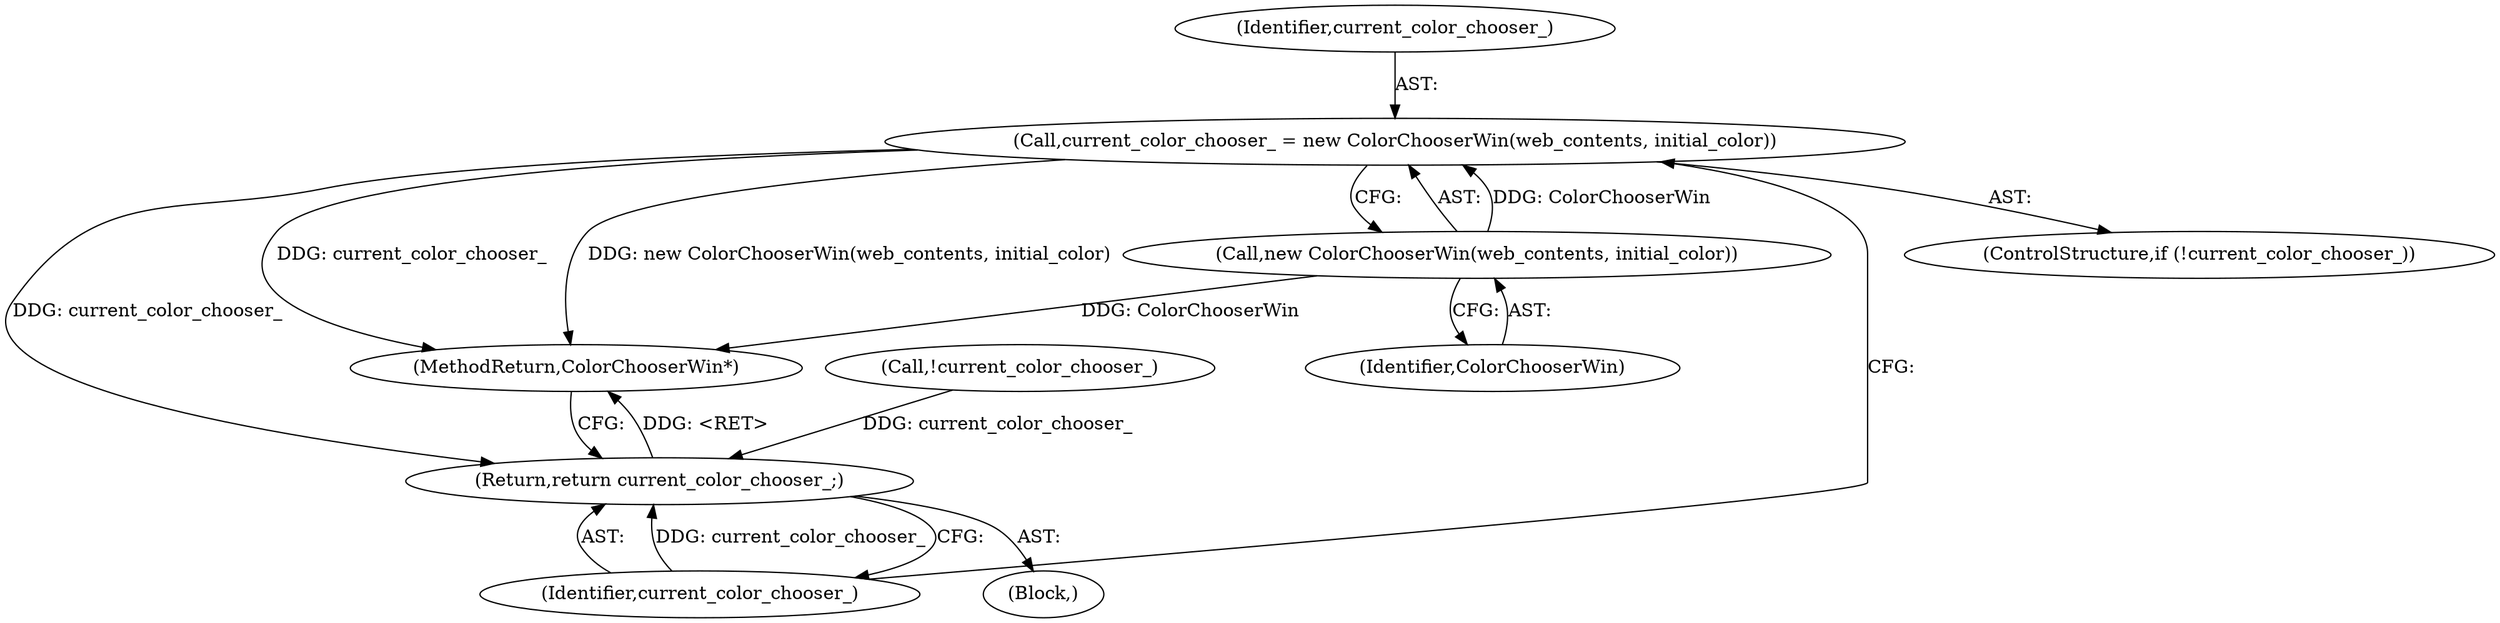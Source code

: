 digraph "1_Chrome_820957a3386e960334be3b93b48636e749d38ea3@del" {
"1000107" [label="(Call,current_color_chooser_ = new ColorChooserWin(web_contents, initial_color))"];
"1000109" [label="(Call,new ColorChooserWin(web_contents, initial_color))"];
"1000111" [label="(Return,return current_color_chooser_;)"];
"1000105" [label="(Call,!current_color_chooser_)"];
"1000111" [label="(Return,return current_color_chooser_;)"];
"1000107" [label="(Call,current_color_chooser_ = new ColorChooserWin(web_contents, initial_color))"];
"1000103" [label="(Block,)"];
"1000104" [label="(ControlStructure,if (!current_color_chooser_))"];
"1000108" [label="(Identifier,current_color_chooser_)"];
"1000113" [label="(MethodReturn,ColorChooserWin*)"];
"1000109" [label="(Call,new ColorChooserWin(web_contents, initial_color))"];
"1000112" [label="(Identifier,current_color_chooser_)"];
"1000110" [label="(Identifier,ColorChooserWin)"];
"1000107" -> "1000104"  [label="AST: "];
"1000107" -> "1000109"  [label="CFG: "];
"1000108" -> "1000107"  [label="AST: "];
"1000109" -> "1000107"  [label="AST: "];
"1000112" -> "1000107"  [label="CFG: "];
"1000107" -> "1000113"  [label="DDG: current_color_chooser_"];
"1000107" -> "1000113"  [label="DDG: new ColorChooserWin(web_contents, initial_color)"];
"1000109" -> "1000107"  [label="DDG: ColorChooserWin"];
"1000107" -> "1000111"  [label="DDG: current_color_chooser_"];
"1000109" -> "1000110"  [label="CFG: "];
"1000110" -> "1000109"  [label="AST: "];
"1000109" -> "1000113"  [label="DDG: ColorChooserWin"];
"1000111" -> "1000103"  [label="AST: "];
"1000111" -> "1000112"  [label="CFG: "];
"1000112" -> "1000111"  [label="AST: "];
"1000113" -> "1000111"  [label="CFG: "];
"1000111" -> "1000113"  [label="DDG: <RET>"];
"1000112" -> "1000111"  [label="DDG: current_color_chooser_"];
"1000105" -> "1000111"  [label="DDG: current_color_chooser_"];
}
